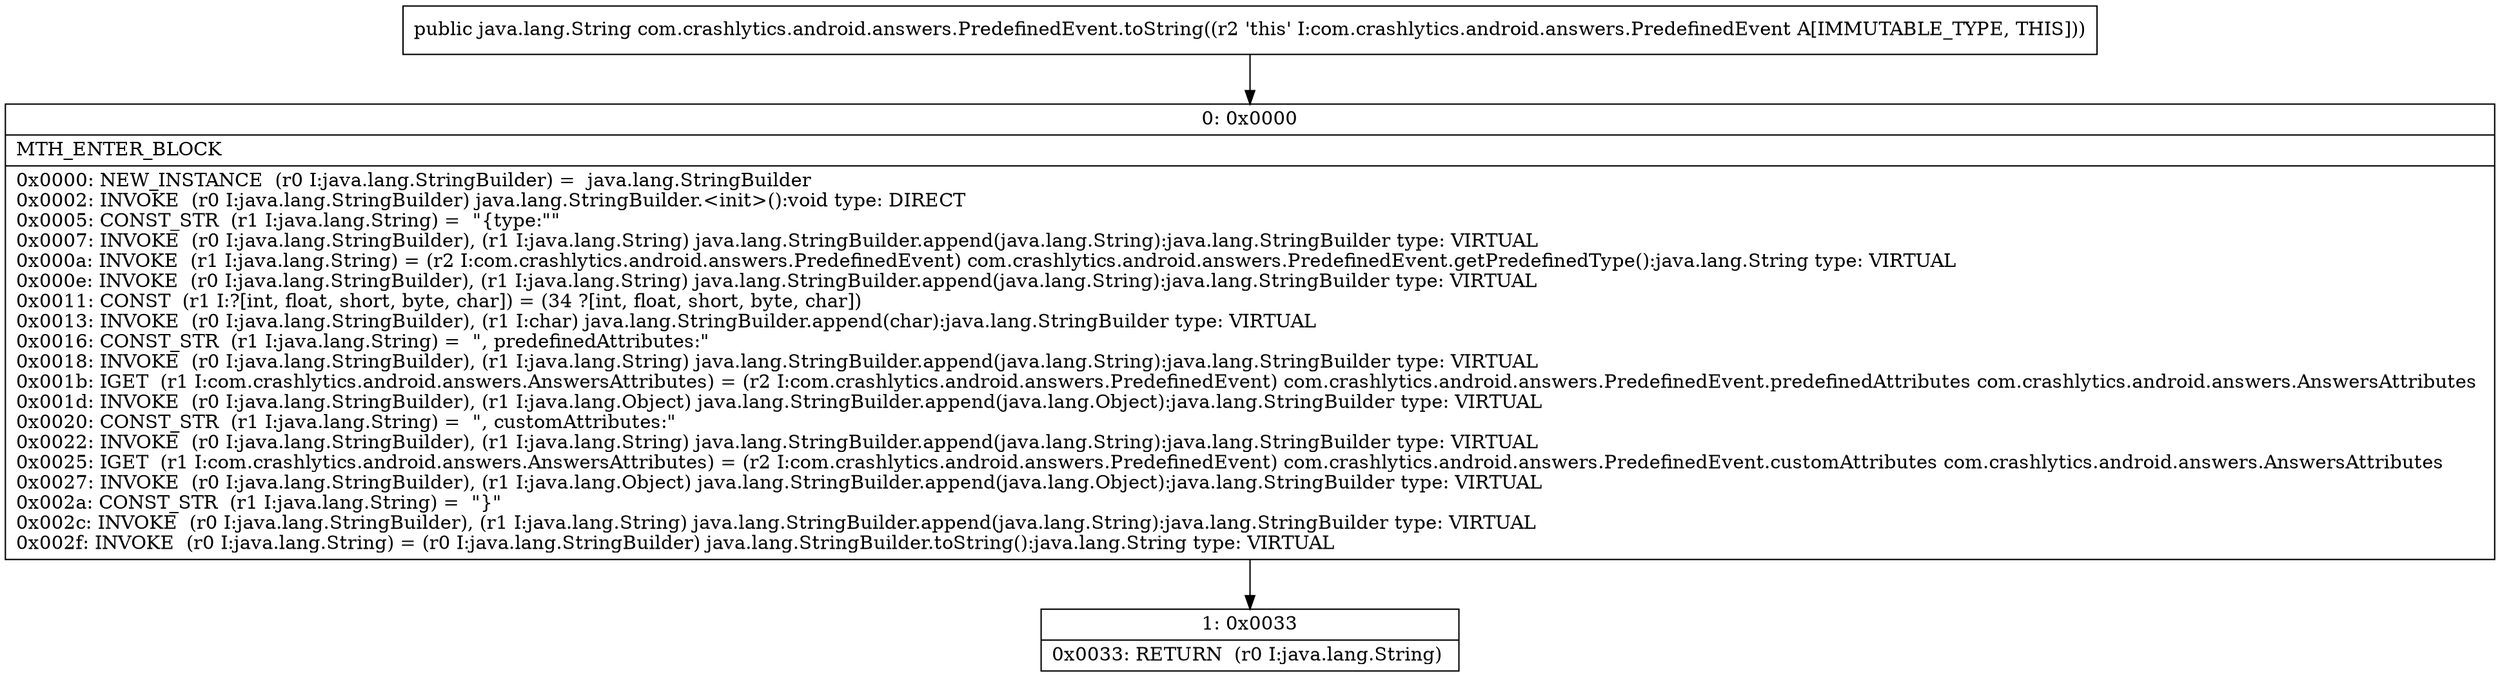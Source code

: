 digraph "CFG forcom.crashlytics.android.answers.PredefinedEvent.toString()Ljava\/lang\/String;" {
Node_0 [shape=record,label="{0\:\ 0x0000|MTH_ENTER_BLOCK\l|0x0000: NEW_INSTANCE  (r0 I:java.lang.StringBuilder) =  java.lang.StringBuilder \l0x0002: INVOKE  (r0 I:java.lang.StringBuilder) java.lang.StringBuilder.\<init\>():void type: DIRECT \l0x0005: CONST_STR  (r1 I:java.lang.String) =  \"\{type:\"\" \l0x0007: INVOKE  (r0 I:java.lang.StringBuilder), (r1 I:java.lang.String) java.lang.StringBuilder.append(java.lang.String):java.lang.StringBuilder type: VIRTUAL \l0x000a: INVOKE  (r1 I:java.lang.String) = (r2 I:com.crashlytics.android.answers.PredefinedEvent) com.crashlytics.android.answers.PredefinedEvent.getPredefinedType():java.lang.String type: VIRTUAL \l0x000e: INVOKE  (r0 I:java.lang.StringBuilder), (r1 I:java.lang.String) java.lang.StringBuilder.append(java.lang.String):java.lang.StringBuilder type: VIRTUAL \l0x0011: CONST  (r1 I:?[int, float, short, byte, char]) = (34 ?[int, float, short, byte, char]) \l0x0013: INVOKE  (r0 I:java.lang.StringBuilder), (r1 I:char) java.lang.StringBuilder.append(char):java.lang.StringBuilder type: VIRTUAL \l0x0016: CONST_STR  (r1 I:java.lang.String) =  \", predefinedAttributes:\" \l0x0018: INVOKE  (r0 I:java.lang.StringBuilder), (r1 I:java.lang.String) java.lang.StringBuilder.append(java.lang.String):java.lang.StringBuilder type: VIRTUAL \l0x001b: IGET  (r1 I:com.crashlytics.android.answers.AnswersAttributes) = (r2 I:com.crashlytics.android.answers.PredefinedEvent) com.crashlytics.android.answers.PredefinedEvent.predefinedAttributes com.crashlytics.android.answers.AnswersAttributes \l0x001d: INVOKE  (r0 I:java.lang.StringBuilder), (r1 I:java.lang.Object) java.lang.StringBuilder.append(java.lang.Object):java.lang.StringBuilder type: VIRTUAL \l0x0020: CONST_STR  (r1 I:java.lang.String) =  \", customAttributes:\" \l0x0022: INVOKE  (r0 I:java.lang.StringBuilder), (r1 I:java.lang.String) java.lang.StringBuilder.append(java.lang.String):java.lang.StringBuilder type: VIRTUAL \l0x0025: IGET  (r1 I:com.crashlytics.android.answers.AnswersAttributes) = (r2 I:com.crashlytics.android.answers.PredefinedEvent) com.crashlytics.android.answers.PredefinedEvent.customAttributes com.crashlytics.android.answers.AnswersAttributes \l0x0027: INVOKE  (r0 I:java.lang.StringBuilder), (r1 I:java.lang.Object) java.lang.StringBuilder.append(java.lang.Object):java.lang.StringBuilder type: VIRTUAL \l0x002a: CONST_STR  (r1 I:java.lang.String) =  \"\}\" \l0x002c: INVOKE  (r0 I:java.lang.StringBuilder), (r1 I:java.lang.String) java.lang.StringBuilder.append(java.lang.String):java.lang.StringBuilder type: VIRTUAL \l0x002f: INVOKE  (r0 I:java.lang.String) = (r0 I:java.lang.StringBuilder) java.lang.StringBuilder.toString():java.lang.String type: VIRTUAL \l}"];
Node_1 [shape=record,label="{1\:\ 0x0033|0x0033: RETURN  (r0 I:java.lang.String) \l}"];
MethodNode[shape=record,label="{public java.lang.String com.crashlytics.android.answers.PredefinedEvent.toString((r2 'this' I:com.crashlytics.android.answers.PredefinedEvent A[IMMUTABLE_TYPE, THIS])) }"];
MethodNode -> Node_0;
Node_0 -> Node_1;
}

